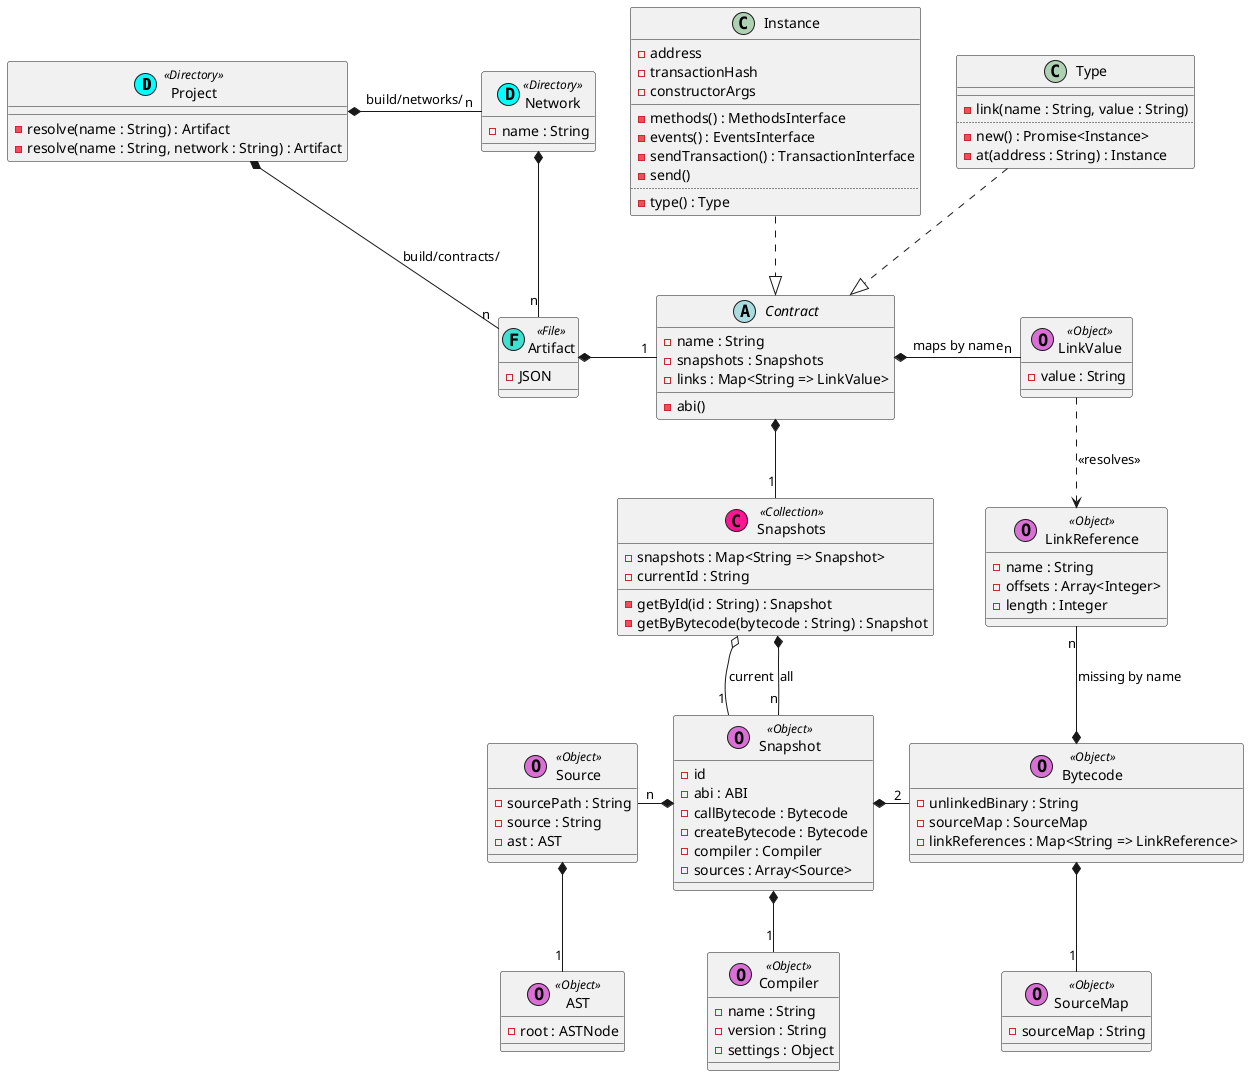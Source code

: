 @startuml

!define directory(name) class name << (D,cyan) Directory >>
!define file(name) class name << (F,turquoise) File >>
!define object(name) class name << (O,orchid) Object >>
!define collection(name) class name << (C,deeppink) Collection >>

directory(Project) {
 - resolve(name : String) : Artifact
 - resolve(name : String, network : String) : Artifact
}


directory(Network) {
 - name : String
}

file(Artifact) {
 - JSON
}

collection(Snapshots) {
 - snapshots : Map<String => Snapshot>
 - currentId : String
 - getById(id : String) : Snapshot
 - getByBytecode(bytecode : String) : Snapshot
}

object(Source) {
 - sourcePath : String
 - source : String
 - ast : AST
}

abstract class Contract {
 - name : String
 - snapshots : Snapshots
 - links : Map<String => LinkValue>
 - abi()
}

class Instance {
 - address
 - transactionHash
 - constructorArgs
 __
 - methods() : MethodsInterface
 - events() : EventsInterface
 - sendTransaction() : TransactionInterface
 - send()
 ..
 - type() : Type
}

class Type {
 __
 - link(name : String, value : String)
 ..
 - new() : Promise<Instance>
 - at(address : String) : Instance
}

object(Snapshot) {
 - {field} id
 - abi : ABI
 - callBytecode : Bytecode
 - createBytecode : Bytecode
 - compiler : Compiler
 - sources : Array<Source>
}

object(Compiler) {
 - name : String
 - version : String
 - settings : Object
}

object(Bytecode) {
 - unlinkedBinary : String
 - sourceMap : SourceMap
 - linkReferences : Map<String => LinkReference>
}

object(SourceMap) {
 - sourceMap : String
}

object(LinkReference) {
 - name : String
 - offsets : Array<Integer>
 - length : Integer
}

object(LinkValue) {
 - value : String
}

object(AST) {
 - root : ASTNode
}

Project *-- "n" Artifact : build/contracts/
Project *-right- "n" Network : build/networks/
Network *-- "n" Artifact

Artifact *-right- "1" Contract

Instance ..|> Contract
Type ..|> Contract

Contract *-down- "1" Snapshots
Contract *-right- "n" LinkValue : maps by name


Snapshots o-- "1" Snapshot : current
Snapshots *-down- "n" Snapshot : all


Snapshot *-right- "2" Bytecode
Snapshot *-- "1" Compiler
Snapshot *-left- "n" Source

Source *-- "1" AST

Bytecode *-- "1" SourceMap
Bytecode *-up- "n" LinkReference : missing by name


LinkValue ..> LinkReference : <<resolves>>

@enduml
